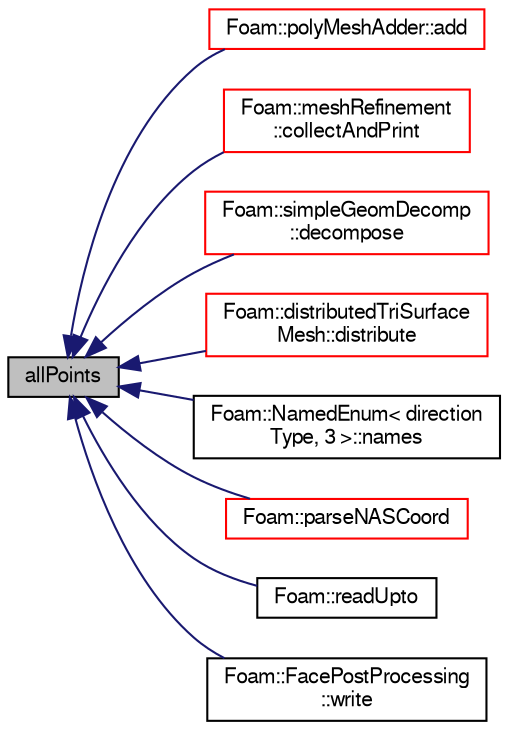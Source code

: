 digraph "allPoints"
{
  bgcolor="transparent";
  edge [fontname="FreeSans",fontsize="10",labelfontname="FreeSans",labelfontsize="10"];
  node [fontname="FreeSans",fontsize="10",shape=record];
  rankdir="LR";
  Node21 [label="allPoints",height=0.2,width=0.4,color="black", fillcolor="grey75", style="filled", fontcolor="black"];
  Node21 -> Node22 [dir="back",color="midnightblue",fontsize="10",style="solid",fontname="FreeSans"];
  Node22 [label="Foam::polyMeshAdder::add",height=0.2,width=0.4,color="red",URL="$a21594.html#a24c9d73a4265ffdfd8fd7fc1c73a1cdc",tooltip="Add two polyMeshes. Returns new polyMesh and map construct. "];
  Node21 -> Node34 [dir="back",color="midnightblue",fontsize="10",style="solid",fontname="FreeSans"];
  Node34 [label="Foam::meshRefinement\l::collectAndPrint",height=0.2,width=0.4,color="red",URL="$a24662.html#a160e7d4c318203845141f007b0a9aff6",tooltip="Print list according to (collected and) sorted coordinate. "];
  Node21 -> Node54 [dir="back",color="midnightblue",fontsize="10",style="solid",fontname="FreeSans"];
  Node54 [label="Foam::simpleGeomDecomp\l::decompose",height=0.2,width=0.4,color="red",URL="$a28622.html#affc7e024c15a126f3e6a126610c85ef9",tooltip="Like decompose but with uniform weights on the points. "];
  Node21 -> Node58 [dir="back",color="midnightblue",fontsize="10",style="solid",fontname="FreeSans"];
  Node58 [label="Foam::distributedTriSurface\lMesh::distribute",height=0.2,width=0.4,color="red",URL="$a28642.html#a30b981a389a43e4853d4dec45e4e5edb",tooltip="Set bounds of surface. Bounds currently set as list of. "];
  Node21 -> Node68 [dir="back",color="midnightblue",fontsize="10",style="solid",fontname="FreeSans"];
  Node68 [label="Foam::NamedEnum\< direction\lType, 3 \>::names",height=0.2,width=0.4,color="black",URL="$a25998.html#a7350da3a0edd92cd11e6c479c9967dc8"];
  Node21 -> Node69 [dir="back",color="midnightblue",fontsize="10",style="solid",fontname="FreeSans"];
  Node69 [label="Foam::parseNASCoord",height=0.2,width=0.4,color="red",URL="$a21124.html#a663c47a91dbc4b5b9064c385189002be"];
  Node21 -> Node76 [dir="back",color="midnightblue",fontsize="10",style="solid",fontname="FreeSans"];
  Node76 [label="Foam::readUpto",height=0.2,width=0.4,color="black",URL="$a21124.html#adebc6d49ebf4c5b9e97e0e2f96d4c493"];
  Node21 -> Node77 [dir="back",color="midnightblue",fontsize="10",style="solid",fontname="FreeSans"];
  Node77 [label="Foam::FacePostProcessing\l::write",height=0.2,width=0.4,color="black",URL="$a23978.html#aac759501cf6c7895a70eecbef0226ae1",tooltip="Write post-processing info. "];
}
